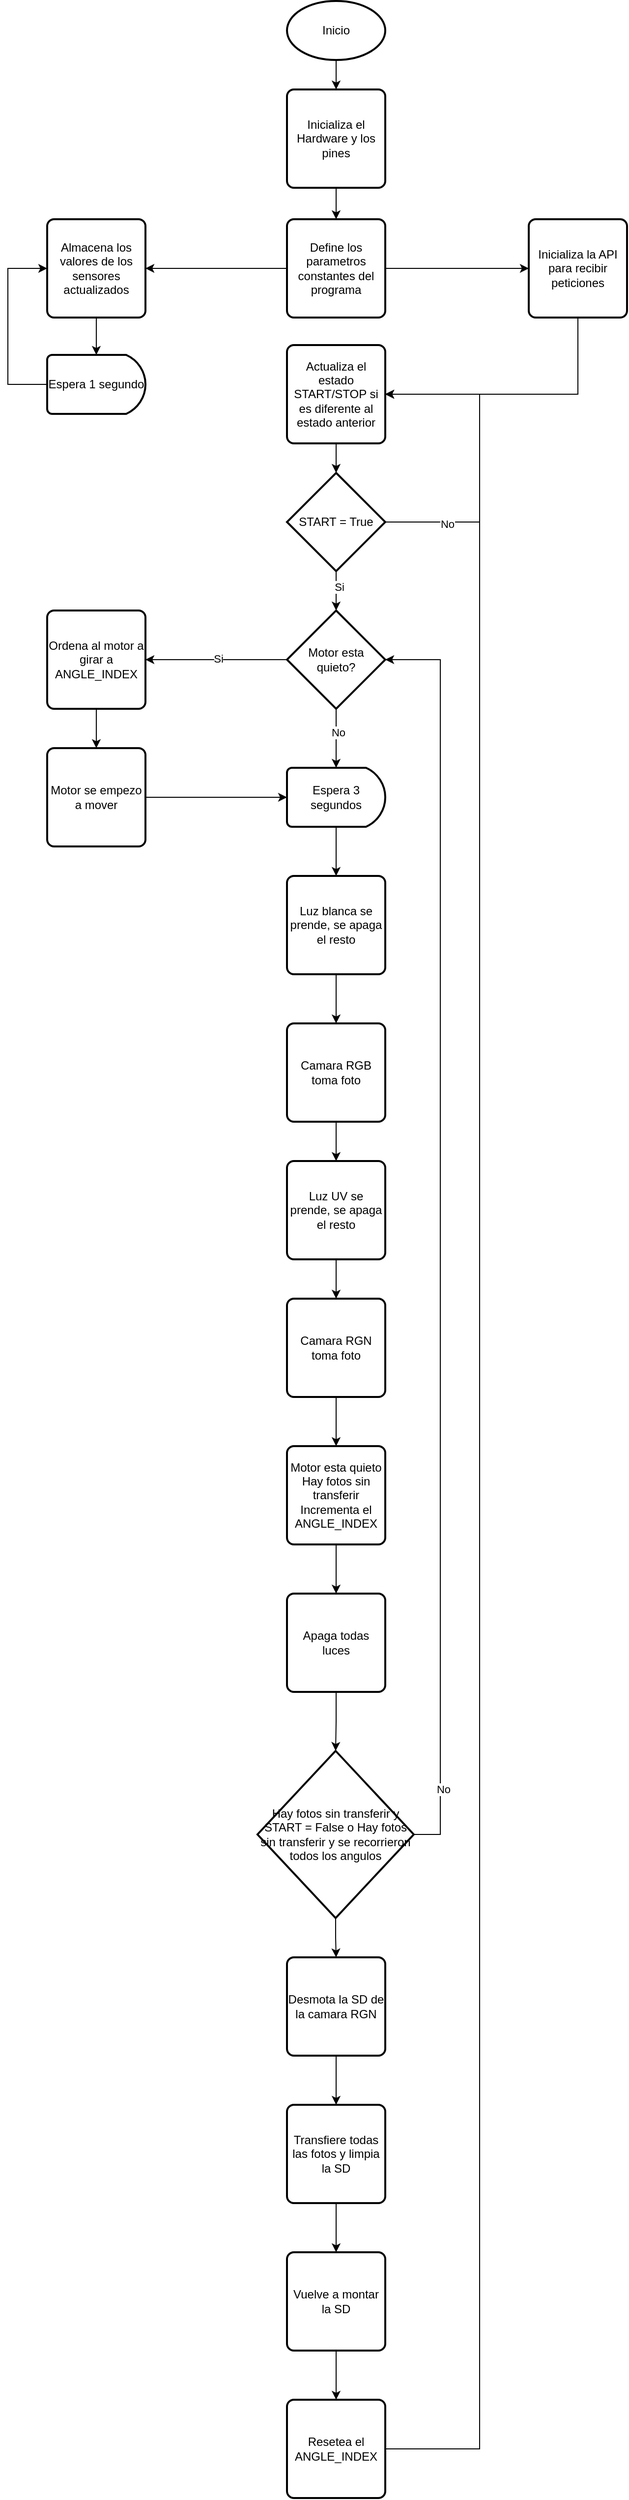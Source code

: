 <mxfile version="27.0.8">
  <diagram name="Page-1" id="iGaXdSXY2Cbq4fl7jPw7">
    <mxGraphModel dx="1358" dy="715" grid="1" gridSize="10" guides="1" tooltips="1" connect="1" arrows="1" fold="1" page="1" pageScale="1" pageWidth="827" pageHeight="583" math="0" shadow="0">
      <root>
        <mxCell id="0" />
        <mxCell id="1" parent="0" />
        <mxCell id="f10yvMGahGZq-44imxof-10" value="" style="edgeStyle=orthogonalEdgeStyle;rounded=0;orthogonalLoop=1;jettySize=auto;html=1;" edge="1" parent="1" source="f10yvMGahGZq-44imxof-2" target="f10yvMGahGZq-44imxof-3">
          <mxGeometry relative="1" as="geometry" />
        </mxCell>
        <mxCell id="f10yvMGahGZq-44imxof-2" value="Inicio" style="strokeWidth=2;html=1;shape=mxgraph.flowchart.start_1;whiteSpace=wrap;" vertex="1" parent="1">
          <mxGeometry x="364" y="20" width="100" height="60" as="geometry" />
        </mxCell>
        <mxCell id="f10yvMGahGZq-44imxof-9" value="" style="edgeStyle=orthogonalEdgeStyle;rounded=0;orthogonalLoop=1;jettySize=auto;html=1;" edge="1" parent="1" source="f10yvMGahGZq-44imxof-3" target="f10yvMGahGZq-44imxof-4">
          <mxGeometry relative="1" as="geometry" />
        </mxCell>
        <mxCell id="f10yvMGahGZq-44imxof-3" value="Inicializa el Hardware y los pines" style="rounded=1;whiteSpace=wrap;html=1;absoluteArcSize=1;arcSize=14;strokeWidth=2;" vertex="1" parent="1">
          <mxGeometry x="364" y="110" width="100" height="100" as="geometry" />
        </mxCell>
        <mxCell id="f10yvMGahGZq-44imxof-11" style="edgeStyle=orthogonalEdgeStyle;rounded=0;orthogonalLoop=1;jettySize=auto;html=1;" edge="1" parent="1" source="f10yvMGahGZq-44imxof-4" target="f10yvMGahGZq-44imxof-6">
          <mxGeometry relative="1" as="geometry" />
        </mxCell>
        <mxCell id="f10yvMGahGZq-44imxof-15" style="edgeStyle=orthogonalEdgeStyle;rounded=0;orthogonalLoop=1;jettySize=auto;html=1;" edge="1" parent="1" source="f10yvMGahGZq-44imxof-4" target="f10yvMGahGZq-44imxof-14">
          <mxGeometry relative="1" as="geometry" />
        </mxCell>
        <mxCell id="f10yvMGahGZq-44imxof-4" value="Define los parametros constantes del programa" style="rounded=1;whiteSpace=wrap;html=1;absoluteArcSize=1;arcSize=14;strokeWidth=2;" vertex="1" parent="1">
          <mxGeometry x="364" y="242" width="100" height="100" as="geometry" />
        </mxCell>
        <mxCell id="f10yvMGahGZq-44imxof-12" value="" style="edgeStyle=orthogonalEdgeStyle;rounded=0;orthogonalLoop=1;jettySize=auto;html=1;" edge="1" parent="1" source="f10yvMGahGZq-44imxof-6" target="f10yvMGahGZq-44imxof-8">
          <mxGeometry relative="1" as="geometry" />
        </mxCell>
        <mxCell id="f10yvMGahGZq-44imxof-6" value="Almacena los valores de los sensores actualizados" style="rounded=1;whiteSpace=wrap;html=1;absoluteArcSize=1;arcSize=14;strokeWidth=2;" vertex="1" parent="1">
          <mxGeometry x="120" y="242" width="100" height="100" as="geometry" />
        </mxCell>
        <mxCell id="f10yvMGahGZq-44imxof-13" style="edgeStyle=orthogonalEdgeStyle;rounded=0;orthogonalLoop=1;jettySize=auto;html=1;" edge="1" parent="1" source="f10yvMGahGZq-44imxof-8" target="f10yvMGahGZq-44imxof-6">
          <mxGeometry relative="1" as="geometry">
            <Array as="points">
              <mxPoint x="80" y="410" />
              <mxPoint x="80" y="292" />
            </Array>
          </mxGeometry>
        </mxCell>
        <mxCell id="f10yvMGahGZq-44imxof-8" value="Espera 1 segundo" style="strokeWidth=2;html=1;shape=mxgraph.flowchart.delay;whiteSpace=wrap;" vertex="1" parent="1">
          <mxGeometry x="120" y="380" width="100" height="60" as="geometry" />
        </mxCell>
        <mxCell id="f10yvMGahGZq-44imxof-17" value="" style="edgeStyle=orthogonalEdgeStyle;rounded=0;orthogonalLoop=1;jettySize=auto;html=1;" edge="1" parent="1" source="f10yvMGahGZq-44imxof-14" target="f10yvMGahGZq-44imxof-16">
          <mxGeometry relative="1" as="geometry">
            <Array as="points">
              <mxPoint x="660" y="420" />
            </Array>
          </mxGeometry>
        </mxCell>
        <mxCell id="f10yvMGahGZq-44imxof-14" value="&lt;div&gt;Inicializa la API para recibir peticiones&lt;/div&gt;" style="rounded=1;whiteSpace=wrap;html=1;absoluteArcSize=1;arcSize=14;strokeWidth=2;" vertex="1" parent="1">
          <mxGeometry x="610" y="242" width="100" height="100" as="geometry" />
        </mxCell>
        <mxCell id="f10yvMGahGZq-44imxof-19" value="" style="edgeStyle=orthogonalEdgeStyle;rounded=0;orthogonalLoop=1;jettySize=auto;html=1;" edge="1" parent="1" source="f10yvMGahGZq-44imxof-16">
          <mxGeometry relative="1" as="geometry">
            <mxPoint x="414" y="500.0" as="targetPoint" />
          </mxGeometry>
        </mxCell>
        <mxCell id="f10yvMGahGZq-44imxof-16" value="Actualiza el estado START/STOP si es diferente al estado anterior" style="rounded=1;whiteSpace=wrap;html=1;absoluteArcSize=1;arcSize=14;strokeWidth=2;" vertex="1" parent="1">
          <mxGeometry x="364" y="370" width="100" height="100" as="geometry" />
        </mxCell>
        <mxCell id="f10yvMGahGZq-44imxof-23" style="edgeStyle=orthogonalEdgeStyle;rounded=0;orthogonalLoop=1;jettySize=auto;html=1;" edge="1" parent="1" source="f10yvMGahGZq-44imxof-22" target="f10yvMGahGZq-44imxof-16">
          <mxGeometry relative="1" as="geometry">
            <Array as="points">
              <mxPoint x="560" y="550" />
              <mxPoint x="560" y="420" />
            </Array>
          </mxGeometry>
        </mxCell>
        <mxCell id="f10yvMGahGZq-44imxof-24" value="No" style="edgeLabel;html=1;align=center;verticalAlign=middle;resizable=0;points=[];" vertex="1" connectable="0" parent="f10yvMGahGZq-44imxof-23">
          <mxGeometry x="-0.608" y="-2" relative="1" as="geometry">
            <mxPoint as="offset" />
          </mxGeometry>
        </mxCell>
        <mxCell id="f10yvMGahGZq-44imxof-26" value="" style="edgeStyle=orthogonalEdgeStyle;rounded=0;orthogonalLoop=1;jettySize=auto;html=1;" edge="1" parent="1" source="f10yvMGahGZq-44imxof-22">
          <mxGeometry relative="1" as="geometry">
            <mxPoint x="414" y="640.0" as="targetPoint" />
          </mxGeometry>
        </mxCell>
        <mxCell id="f10yvMGahGZq-44imxof-27" value="Si" style="edgeLabel;html=1;align=center;verticalAlign=middle;resizable=0;points=[];" vertex="1" connectable="0" parent="f10yvMGahGZq-44imxof-26">
          <mxGeometry x="-0.2" y="3" relative="1" as="geometry">
            <mxPoint as="offset" />
          </mxGeometry>
        </mxCell>
        <mxCell id="f10yvMGahGZq-44imxof-22" value="START = True" style="strokeWidth=2;html=1;shape=mxgraph.flowchart.decision;whiteSpace=wrap;" vertex="1" parent="1">
          <mxGeometry x="364" y="500" width="100" height="100" as="geometry" />
        </mxCell>
        <mxCell id="f10yvMGahGZq-44imxof-34" style="edgeStyle=orthogonalEdgeStyle;rounded=0;orthogonalLoop=1;jettySize=auto;html=1;" edge="1" parent="1" source="f10yvMGahGZq-44imxof-28" target="f10yvMGahGZq-44imxof-29">
          <mxGeometry relative="1" as="geometry" />
        </mxCell>
        <mxCell id="f10yvMGahGZq-44imxof-35" value="Si" style="edgeLabel;html=1;align=center;verticalAlign=middle;resizable=0;points=[];" vertex="1" connectable="0" parent="f10yvMGahGZq-44imxof-34">
          <mxGeometry x="-0.025" y="-1" relative="1" as="geometry">
            <mxPoint as="offset" />
          </mxGeometry>
        </mxCell>
        <mxCell id="f10yvMGahGZq-44imxof-37" value="" style="edgeStyle=orthogonalEdgeStyle;rounded=0;orthogonalLoop=1;jettySize=auto;html=1;" edge="1" parent="1" source="f10yvMGahGZq-44imxof-28" target="f10yvMGahGZq-44imxof-36">
          <mxGeometry relative="1" as="geometry" />
        </mxCell>
        <mxCell id="f10yvMGahGZq-44imxof-38" value="No" style="edgeLabel;html=1;align=center;verticalAlign=middle;resizable=0;points=[];" vertex="1" connectable="0" parent="f10yvMGahGZq-44imxof-37">
          <mxGeometry x="-0.2" y="2" relative="1" as="geometry">
            <mxPoint as="offset" />
          </mxGeometry>
        </mxCell>
        <mxCell id="f10yvMGahGZq-44imxof-28" value="Motor esta quieto?" style="strokeWidth=2;html=1;shape=mxgraph.flowchart.decision;whiteSpace=wrap;" vertex="1" parent="1">
          <mxGeometry x="364" y="640" width="100" height="100" as="geometry" />
        </mxCell>
        <mxCell id="f10yvMGahGZq-44imxof-33" value="" style="edgeStyle=orthogonalEdgeStyle;rounded=0;orthogonalLoop=1;jettySize=auto;html=1;" edge="1" parent="1" source="f10yvMGahGZq-44imxof-29">
          <mxGeometry relative="1" as="geometry">
            <mxPoint x="170" y="780" as="targetPoint" />
          </mxGeometry>
        </mxCell>
        <mxCell id="f10yvMGahGZq-44imxof-29" value="Ordena al motor a girar a ANGLE_INDEX" style="rounded=1;whiteSpace=wrap;html=1;absoluteArcSize=1;arcSize=14;strokeWidth=2;" vertex="1" parent="1">
          <mxGeometry x="120" y="640" width="100" height="100" as="geometry" />
        </mxCell>
        <mxCell id="f10yvMGahGZq-44imxof-43" value="" style="edgeStyle=orthogonalEdgeStyle;rounded=0;orthogonalLoop=1;jettySize=auto;html=1;" edge="1" parent="1" source="f10yvMGahGZq-44imxof-36" target="f10yvMGahGZq-44imxof-42">
          <mxGeometry relative="1" as="geometry" />
        </mxCell>
        <mxCell id="f10yvMGahGZq-44imxof-36" value="Espera 3 segundos" style="strokeWidth=2;html=1;shape=mxgraph.flowchart.delay;whiteSpace=wrap;" vertex="1" parent="1">
          <mxGeometry x="364" y="800" width="100" height="60" as="geometry" />
        </mxCell>
        <mxCell id="f10yvMGahGZq-44imxof-41" style="edgeStyle=orthogonalEdgeStyle;rounded=0;orthogonalLoop=1;jettySize=auto;html=1;" edge="1" parent="1" source="f10yvMGahGZq-44imxof-39" target="f10yvMGahGZq-44imxof-36">
          <mxGeometry relative="1" as="geometry" />
        </mxCell>
        <mxCell id="f10yvMGahGZq-44imxof-39" value="Motor se empezo a mover" style="rounded=1;whiteSpace=wrap;html=1;absoluteArcSize=1;arcSize=14;strokeWidth=2;" vertex="1" parent="1">
          <mxGeometry x="120" y="780" width="100" height="100" as="geometry" />
        </mxCell>
        <mxCell id="f10yvMGahGZq-44imxof-45" value="" style="edgeStyle=orthogonalEdgeStyle;rounded=0;orthogonalLoop=1;jettySize=auto;html=1;" edge="1" parent="1" source="f10yvMGahGZq-44imxof-42" target="f10yvMGahGZq-44imxof-44">
          <mxGeometry relative="1" as="geometry" />
        </mxCell>
        <mxCell id="f10yvMGahGZq-44imxof-42" value="Luz blanca se prende, se apaga el resto" style="rounded=1;whiteSpace=wrap;html=1;absoluteArcSize=1;arcSize=14;strokeWidth=2;" vertex="1" parent="1">
          <mxGeometry x="364" y="910" width="100" height="100" as="geometry" />
        </mxCell>
        <mxCell id="f10yvMGahGZq-44imxof-47" value="" style="edgeStyle=orthogonalEdgeStyle;rounded=0;orthogonalLoop=1;jettySize=auto;html=1;" edge="1" parent="1" source="f10yvMGahGZq-44imxof-44" target="f10yvMGahGZq-44imxof-46">
          <mxGeometry relative="1" as="geometry" />
        </mxCell>
        <mxCell id="f10yvMGahGZq-44imxof-44" value="Camara RGB toma foto" style="rounded=1;whiteSpace=wrap;html=1;absoluteArcSize=1;arcSize=14;strokeWidth=2;" vertex="1" parent="1">
          <mxGeometry x="364" y="1060" width="100" height="100" as="geometry" />
        </mxCell>
        <mxCell id="f10yvMGahGZq-44imxof-49" value="" style="edgeStyle=orthogonalEdgeStyle;rounded=0;orthogonalLoop=1;jettySize=auto;html=1;" edge="1" parent="1" source="f10yvMGahGZq-44imxof-46" target="f10yvMGahGZq-44imxof-48">
          <mxGeometry relative="1" as="geometry" />
        </mxCell>
        <mxCell id="f10yvMGahGZq-44imxof-46" value="Luz UV se prende, se apaga el resto" style="rounded=1;whiteSpace=wrap;html=1;absoluteArcSize=1;arcSize=14;strokeWidth=2;" vertex="1" parent="1">
          <mxGeometry x="364" y="1200" width="100" height="100" as="geometry" />
        </mxCell>
        <mxCell id="f10yvMGahGZq-44imxof-51" value="" style="edgeStyle=orthogonalEdgeStyle;rounded=0;orthogonalLoop=1;jettySize=auto;html=1;" edge="1" parent="1" source="f10yvMGahGZq-44imxof-48" target="f10yvMGahGZq-44imxof-50">
          <mxGeometry relative="1" as="geometry" />
        </mxCell>
        <mxCell id="f10yvMGahGZq-44imxof-48" value="Camara RGN toma foto" style="rounded=1;whiteSpace=wrap;html=1;absoluteArcSize=1;arcSize=14;strokeWidth=2;" vertex="1" parent="1">
          <mxGeometry x="364" y="1340" width="100" height="100" as="geometry" />
        </mxCell>
        <mxCell id="f10yvMGahGZq-44imxof-53" value="" style="edgeStyle=orthogonalEdgeStyle;rounded=0;orthogonalLoop=1;jettySize=auto;html=1;" edge="1" parent="1" source="f10yvMGahGZq-44imxof-50" target="f10yvMGahGZq-44imxof-52">
          <mxGeometry relative="1" as="geometry" />
        </mxCell>
        <mxCell id="f10yvMGahGZq-44imxof-50" value="&lt;div&gt;Motor esta quieto&lt;/div&gt;&lt;div&gt;Hay fotos sin transferir&lt;/div&gt;&lt;div&gt;Incrementa el ANGLE_INDEX&lt;/div&gt;" style="rounded=1;whiteSpace=wrap;html=1;absoluteArcSize=1;arcSize=14;strokeWidth=2;" vertex="1" parent="1">
          <mxGeometry x="364" y="1490" width="100" height="100" as="geometry" />
        </mxCell>
        <mxCell id="f10yvMGahGZq-44imxof-55" value="" style="edgeStyle=orthogonalEdgeStyle;rounded=0;orthogonalLoop=1;jettySize=auto;html=1;" edge="1" parent="1" source="f10yvMGahGZq-44imxof-52" target="f10yvMGahGZq-44imxof-54">
          <mxGeometry relative="1" as="geometry" />
        </mxCell>
        <mxCell id="f10yvMGahGZq-44imxof-52" value="Apaga todas luces" style="rounded=1;whiteSpace=wrap;html=1;absoluteArcSize=1;arcSize=14;strokeWidth=2;" vertex="1" parent="1">
          <mxGeometry x="364" y="1640" width="100" height="100" as="geometry" />
        </mxCell>
        <mxCell id="f10yvMGahGZq-44imxof-56" style="edgeStyle=orthogonalEdgeStyle;rounded=0;orthogonalLoop=1;jettySize=auto;html=1;entryX=1;entryY=0.5;entryDx=0;entryDy=0;entryPerimeter=0;" edge="1" parent="1" source="f10yvMGahGZq-44imxof-54" target="f10yvMGahGZq-44imxof-28">
          <mxGeometry relative="1" as="geometry">
            <mxPoint x="570" y="678.889" as="targetPoint" />
            <Array as="points">
              <mxPoint x="520" y="1885" />
              <mxPoint x="520" y="690" />
            </Array>
          </mxGeometry>
        </mxCell>
        <mxCell id="f10yvMGahGZq-44imxof-57" value="No" style="edgeLabel;html=1;align=center;verticalAlign=middle;resizable=0;points=[];" vertex="1" connectable="0" parent="f10yvMGahGZq-44imxof-56">
          <mxGeometry x="-0.886" y="-3" relative="1" as="geometry">
            <mxPoint as="offset" />
          </mxGeometry>
        </mxCell>
        <mxCell id="f10yvMGahGZq-44imxof-63" value="" style="edgeStyle=orthogonalEdgeStyle;rounded=0;orthogonalLoop=1;jettySize=auto;html=1;" edge="1" parent="1" source="f10yvMGahGZq-44imxof-54" target="f10yvMGahGZq-44imxof-58">
          <mxGeometry relative="1" as="geometry" />
        </mxCell>
        <mxCell id="f10yvMGahGZq-44imxof-54" value="Hay fotos sin transferir y START = False o Hay fotos sin transferir y se recorrieron todos los angulos" style="strokeWidth=2;html=1;shape=mxgraph.flowchart.decision;whiteSpace=wrap;" vertex="1" parent="1">
          <mxGeometry x="334" y="1800" width="159" height="170" as="geometry" />
        </mxCell>
        <mxCell id="f10yvMGahGZq-44imxof-60" value="" style="edgeStyle=orthogonalEdgeStyle;rounded=0;orthogonalLoop=1;jettySize=auto;html=1;" edge="1" parent="1" source="f10yvMGahGZq-44imxof-58" target="f10yvMGahGZq-44imxof-59">
          <mxGeometry relative="1" as="geometry" />
        </mxCell>
        <mxCell id="f10yvMGahGZq-44imxof-58" value="Desmota la SD de la camara RGN" style="rounded=1;whiteSpace=wrap;html=1;absoluteArcSize=1;arcSize=14;strokeWidth=2;" vertex="1" parent="1">
          <mxGeometry x="364" y="2010" width="100" height="100" as="geometry" />
        </mxCell>
        <mxCell id="f10yvMGahGZq-44imxof-62" value="" style="edgeStyle=orthogonalEdgeStyle;rounded=0;orthogonalLoop=1;jettySize=auto;html=1;" edge="1" parent="1" source="f10yvMGahGZq-44imxof-59" target="f10yvMGahGZq-44imxof-61">
          <mxGeometry relative="1" as="geometry" />
        </mxCell>
        <mxCell id="f10yvMGahGZq-44imxof-59" value="Transfiere todas las fotos y limpia la SD" style="rounded=1;whiteSpace=wrap;html=1;absoluteArcSize=1;arcSize=14;strokeWidth=2;" vertex="1" parent="1">
          <mxGeometry x="364" y="2160" width="100" height="100" as="geometry" />
        </mxCell>
        <mxCell id="f10yvMGahGZq-44imxof-65" value="" style="edgeStyle=orthogonalEdgeStyle;rounded=0;orthogonalLoop=1;jettySize=auto;html=1;" edge="1" parent="1" source="f10yvMGahGZq-44imxof-61" target="f10yvMGahGZq-44imxof-64">
          <mxGeometry relative="1" as="geometry" />
        </mxCell>
        <mxCell id="f10yvMGahGZq-44imxof-61" value="Vuelve a montar la SD" style="rounded=1;whiteSpace=wrap;html=1;absoluteArcSize=1;arcSize=14;strokeWidth=2;" vertex="1" parent="1">
          <mxGeometry x="364" y="2310" width="100" height="100" as="geometry" />
        </mxCell>
        <mxCell id="f10yvMGahGZq-44imxof-66" style="edgeStyle=orthogonalEdgeStyle;rounded=0;orthogonalLoop=1;jettySize=auto;html=1;entryX=1;entryY=0.5;entryDx=0;entryDy=0;" edge="1" parent="1" source="f10yvMGahGZq-44imxof-64" target="f10yvMGahGZq-44imxof-16">
          <mxGeometry relative="1" as="geometry">
            <mxPoint x="630" y="440" as="targetPoint" />
            <Array as="points">
              <mxPoint x="560" y="2510" />
              <mxPoint x="560" y="420" />
            </Array>
          </mxGeometry>
        </mxCell>
        <mxCell id="f10yvMGahGZq-44imxof-64" value="Resetea el ANGLE_INDEX" style="rounded=1;whiteSpace=wrap;html=1;absoluteArcSize=1;arcSize=14;strokeWidth=2;" vertex="1" parent="1">
          <mxGeometry x="364" y="2460" width="100" height="100" as="geometry" />
        </mxCell>
      </root>
    </mxGraphModel>
  </diagram>
</mxfile>
